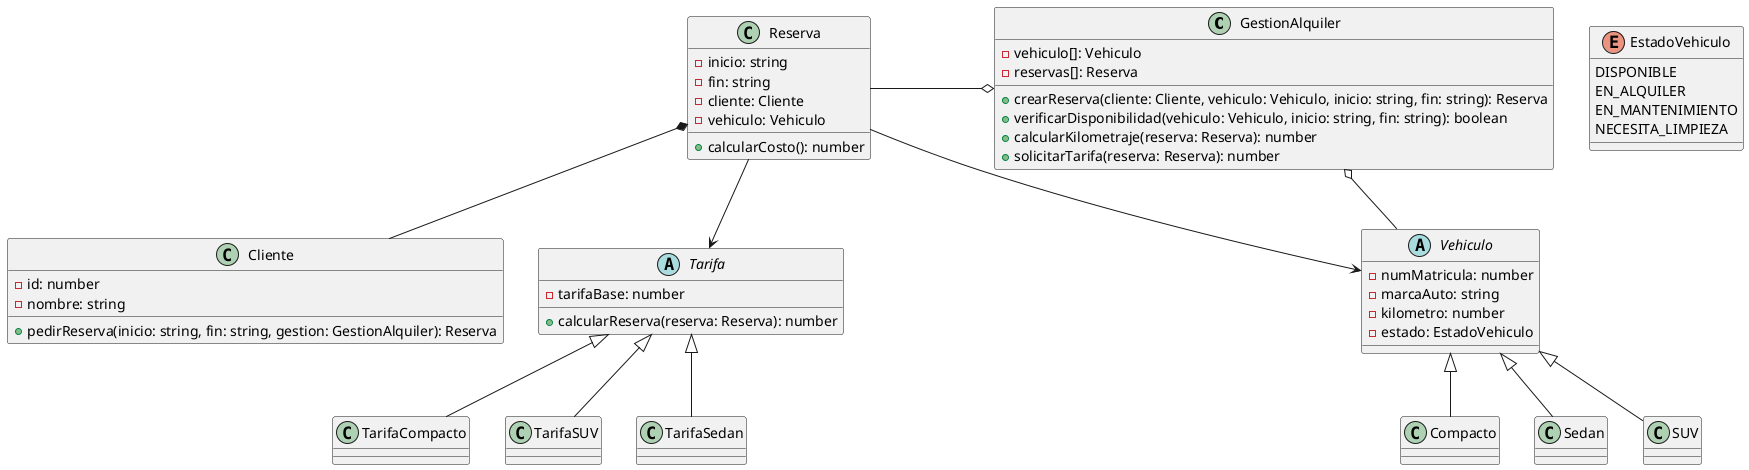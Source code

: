 @startuml practico

class GestionAlquiler{
    - vehiculo[]: Vehiculo
    - reservas[]: Reserva
    + crearReserva(cliente: Cliente, vehiculo: Vehiculo, inicio: string, fin: string): Reserva
    + verificarDisponibilidad(vehiculo: Vehiculo, inicio: string, fin: string): boolean
    + calcularKilometraje(reserva: Reserva): number
    + solicitarTarifa(reserva: Reserva): number
}

enum EstadoVehiculo {
  DISPONIBLE
  EN_ALQUILER
  EN_MANTENIMIENTO
  NECESITA_LIMPIEZA
}

class Cliente{
    - id: number
    - nombre: string
    + pedirReserva(inicio: string, fin: string, gestion: GestionAlquiler): Reserva
}

class Reserva{
    - inicio: string
    - fin: string
    - cliente: Cliente
    - vehiculo: Vehiculo
    + calcularCosto(): number
}

abstract class Vehiculo{
    - numMatricula: number
    - marcaAuto: string
    - kilometro: number
    - estado: EstadoVehiculo
}

class Compacto extends Vehiculo
class Sedan extends Vehiculo
class SUV extends Vehiculo

abstract class Tarifa{
    - tarifaBase: number
    + calcularReserva(reserva: Reserva): number
}

class TarifaCompacto extends Tarifa
class TarifaSUV extends Tarifa
class TarifaSedan extends Tarifa

GestionAlquiler o-r- Vehiculo
GestionAlquiler o-l- Reserva
Reserva --> Tarifa
Reserva --> Vehiculo
Reserva *-- Cliente

note right of TarifaCompacto::calcularReserva
Base: $30 * días
+ exceso si >100km/día
end note

note right of TarifaSedan::calcularReserva
Base: $50 * días
+ $0.20 por km total
end note

note right of TarifaSUV::calcularReserva
Base: ($80 + $15 seguro) * días
+ exceso si >500 km total
end note

@enduml
